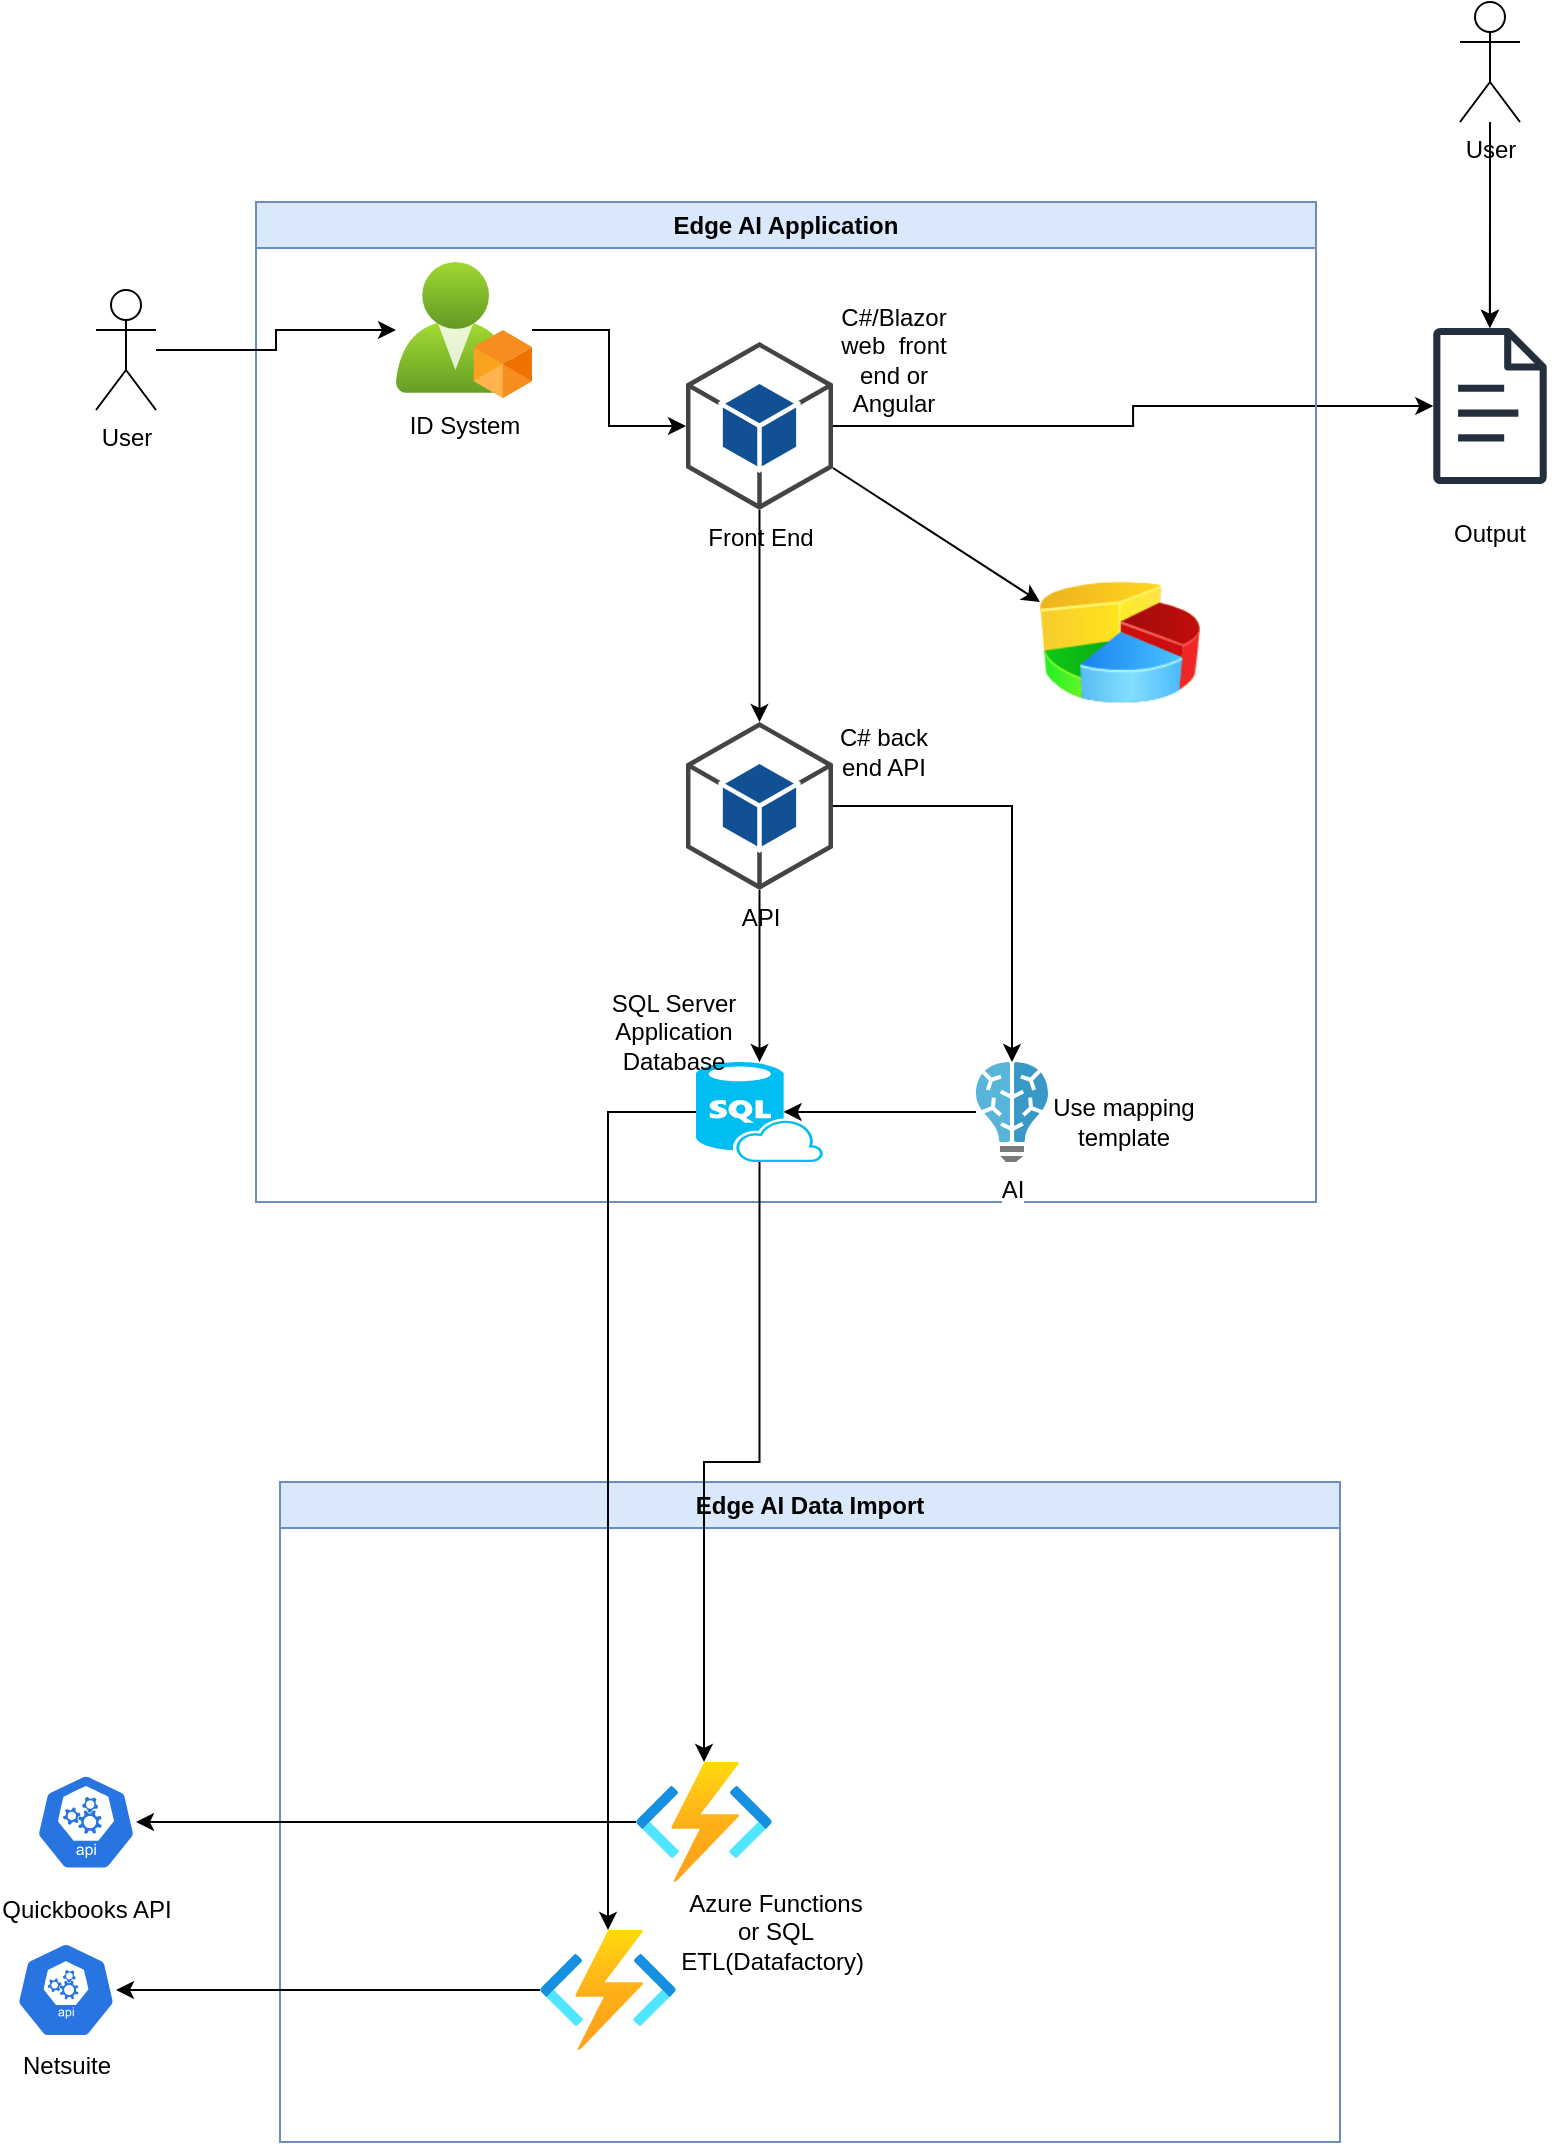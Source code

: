 <mxfile version="22.1.18" type="github">
  <diagram name="Page-1" id="aKkkLzMY0BgT35kmP0Dj">
    <mxGraphModel dx="1434" dy="760" grid="1" gridSize="10" guides="1" tooltips="1" connect="1" arrows="1" fold="1" page="1" pageScale="1" pageWidth="850" pageHeight="1100" math="0" shadow="0">
      <root>
        <mxCell id="0" />
        <mxCell id="1" parent="0" />
        <mxCell id="29shwmDahnXRfhhSZASJ-1" value="Edge AI Data Import" style="swimlane;whiteSpace=wrap;html=1;fillColor=#dae8fc;strokeColor=#6c8ebf;" parent="1" vertex="1">
          <mxGeometry x="162" y="810" width="530" height="330" as="geometry" />
        </mxCell>
        <mxCell id="JIblSGN78RsDUKeL3w1R-13" value="Azure Functions or SQL ETL(Datafactory)&amp;nbsp;" style="text;html=1;strokeColor=none;fillColor=none;align=center;verticalAlign=middle;whiteSpace=wrap;rounded=0;" parent="29shwmDahnXRfhhSZASJ-1" vertex="1">
          <mxGeometry x="218" y="210" width="60" height="30" as="geometry" />
        </mxCell>
        <mxCell id="v-T0KHPP-oXkvQVDS-ob-13" value="" style="image;aspect=fixed;html=1;points=[];align=center;fontSize=12;image=img/lib/azure2/compute/Function_Apps.svg;" parent="29shwmDahnXRfhhSZASJ-1" vertex="1">
          <mxGeometry x="178" y="140" width="68" height="60" as="geometry" />
        </mxCell>
        <mxCell id="v-T0KHPP-oXkvQVDS-ob-14" value="" style="image;aspect=fixed;html=1;points=[];align=center;fontSize=12;image=img/lib/azure2/compute/Function_Apps.svg;" parent="29shwmDahnXRfhhSZASJ-1" vertex="1">
          <mxGeometry x="130" y="224" width="68" height="60" as="geometry" />
        </mxCell>
        <mxCell id="29shwmDahnXRfhhSZASJ-6" value="Quickbooks API" style="sketch=0;html=1;dashed=0;whitespace=wrap;fillColor=#2875E2;strokeColor=#ffffff;points=[[0.005,0.63,0],[0.1,0.2,0],[0.9,0.2,0],[0.5,0,0],[0.995,0.63,0],[0.72,0.99,0],[0.5,1,0],[0.28,0.99,0]];verticalLabelPosition=bottom;align=center;verticalAlign=top;shape=mxgraph.kubernetes.icon;prIcon=api" parent="1" vertex="1">
          <mxGeometry x="40" y="950" width="50" height="60" as="geometry" />
        </mxCell>
        <mxCell id="29shwmDahnXRfhhSZASJ-13" value="" style="sketch=0;outlineConnect=0;fontColor=#232F3E;gradientColor=none;fillColor=#232F3D;strokeColor=none;dashed=0;verticalLabelPosition=bottom;verticalAlign=top;align=center;html=1;fontSize=12;fontStyle=0;aspect=fixed;pointerEvents=1;shape=mxgraph.aws4.document;" parent="1" vertex="1">
          <mxGeometry x="738.5" y="233" width="57" height="78" as="geometry" />
        </mxCell>
        <mxCell id="29shwmDahnXRfhhSZASJ-14" value="" style="edgeStyle=orthogonalEdgeStyle;rounded=0;orthogonalLoop=1;jettySize=auto;html=1;exitX=1;exitY=0.5;exitDx=0;exitDy=0;exitPerimeter=0;" parent="1" source="zwCh8djiiDDHsSN2Gcl9-10" target="29shwmDahnXRfhhSZASJ-13" edge="1">
          <mxGeometry relative="1" as="geometry">
            <mxPoint x="476.5" y="262" as="sourcePoint" />
          </mxGeometry>
        </mxCell>
        <mxCell id="29shwmDahnXRfhhSZASJ-16" value="" style="edgeStyle=orthogonalEdgeStyle;rounded=0;orthogonalLoop=1;jettySize=auto;html=1;" parent="1" source="29shwmDahnXRfhhSZASJ-15" target="29shwmDahnXRfhhSZASJ-13" edge="1">
          <mxGeometry relative="1" as="geometry" />
        </mxCell>
        <mxCell id="v-T0KHPP-oXkvQVDS-ob-9" value="" style="edgeStyle=orthogonalEdgeStyle;rounded=0;orthogonalLoop=1;jettySize=auto;html=1;" parent="1" source="29shwmDahnXRfhhSZASJ-15" target="29shwmDahnXRfhhSZASJ-13" edge="1">
          <mxGeometry relative="1" as="geometry" />
        </mxCell>
        <mxCell id="29shwmDahnXRfhhSZASJ-15" value="User" style="shape=umlActor;verticalLabelPosition=bottom;verticalAlign=top;html=1;outlineConnect=0;" parent="1" vertex="1">
          <mxGeometry x="752" y="70" width="30" height="60" as="geometry" />
        </mxCell>
        <mxCell id="29shwmDahnXRfhhSZASJ-17" value="Output" style="text;html=1;strokeColor=none;fillColor=none;align=center;verticalAlign=middle;whiteSpace=wrap;rounded=0;" parent="1" vertex="1">
          <mxGeometry x="737" y="321" width="60" height="30" as="geometry" />
        </mxCell>
        <mxCell id="zwCh8djiiDDHsSN2Gcl9-1" value="Edge AI Application" style="swimlane;whiteSpace=wrap;html=1;fillColor=#dae8fc;strokeColor=#6c8ebf;" parent="1" vertex="1">
          <mxGeometry x="150" y="170" width="530" height="500" as="geometry" />
        </mxCell>
        <mxCell id="JIblSGN78RsDUKeL3w1R-8" value="" style="edgeStyle=orthogonalEdgeStyle;rounded=0;orthogonalLoop=1;jettySize=auto;html=1;entryX=0.69;entryY=0.5;entryDx=0;entryDy=0;entryPerimeter=0;" parent="zwCh8djiiDDHsSN2Gcl9-1" source="zwCh8djiiDDHsSN2Gcl9-4" target="JIblSGN78RsDUKeL3w1R-1" edge="1">
          <mxGeometry relative="1" as="geometry" />
        </mxCell>
        <mxCell id="zwCh8djiiDDHsSN2Gcl9-4" value="AI" style="image;sketch=0;aspect=fixed;html=1;points=[];align=center;fontSize=12;image=img/lib/mscae/Batch_AI.svg;" parent="zwCh8djiiDDHsSN2Gcl9-1" vertex="1">
          <mxGeometry x="360" y="430" width="36" height="50" as="geometry" />
        </mxCell>
        <mxCell id="zwCh8djiiDDHsSN2Gcl9-10" value="Front End" style="outlineConnect=0;dashed=0;verticalLabelPosition=bottom;verticalAlign=top;align=center;html=1;shape=mxgraph.aws3.android;fillColor=#115193;gradientColor=none;" parent="zwCh8djiiDDHsSN2Gcl9-1" vertex="1">
          <mxGeometry x="215" y="70" width="73.5" height="84" as="geometry" />
        </mxCell>
        <mxCell id="JIblSGN78RsDUKeL3w1R-2" value="" style="edgeStyle=orthogonalEdgeStyle;rounded=0;orthogonalLoop=1;jettySize=auto;html=1;" parent="zwCh8djiiDDHsSN2Gcl9-1" source="zwCh8djiiDDHsSN2Gcl9-9" target="JIblSGN78RsDUKeL3w1R-1" edge="1">
          <mxGeometry relative="1" as="geometry" />
        </mxCell>
        <mxCell id="JIblSGN78RsDUKeL3w1R-3" value="" style="edgeStyle=orthogonalEdgeStyle;rounded=0;orthogonalLoop=1;jettySize=auto;html=1;" parent="zwCh8djiiDDHsSN2Gcl9-1" source="zwCh8djiiDDHsSN2Gcl9-9" target="zwCh8djiiDDHsSN2Gcl9-4" edge="1">
          <mxGeometry relative="1" as="geometry" />
        </mxCell>
        <mxCell id="zwCh8djiiDDHsSN2Gcl9-9" value="API" style="outlineConnect=0;dashed=0;verticalLabelPosition=bottom;verticalAlign=top;align=center;html=1;shape=mxgraph.aws3.android;fillColor=#115193;gradientColor=none;" parent="zwCh8djiiDDHsSN2Gcl9-1" vertex="1">
          <mxGeometry x="215" y="260" width="73.5" height="84" as="geometry" />
        </mxCell>
        <mxCell id="zwCh8djiiDDHsSN2Gcl9-11" value="" style="edgeStyle=orthogonalEdgeStyle;rounded=0;orthogonalLoop=1;jettySize=auto;html=1;" parent="zwCh8djiiDDHsSN2Gcl9-1" source="zwCh8djiiDDHsSN2Gcl9-10" target="zwCh8djiiDDHsSN2Gcl9-9" edge="1">
          <mxGeometry relative="1" as="geometry" />
        </mxCell>
        <mxCell id="v-T0KHPP-oXkvQVDS-ob-4" value="" style="edgeStyle=orthogonalEdgeStyle;rounded=0;orthogonalLoop=1;jettySize=auto;html=1;" parent="zwCh8djiiDDHsSN2Gcl9-1" source="v-T0KHPP-oXkvQVDS-ob-1" target="zwCh8djiiDDHsSN2Gcl9-10" edge="1">
          <mxGeometry relative="1" as="geometry" />
        </mxCell>
        <mxCell id="v-T0KHPP-oXkvQVDS-ob-1" value="ID System" style="image;aspect=fixed;html=1;points=[];align=center;fontSize=12;image=img/lib/azure2/identity/Custom_Azure_AD_Roles.svg;" parent="zwCh8djiiDDHsSN2Gcl9-1" vertex="1">
          <mxGeometry x="70" y="30" width="68" height="68" as="geometry" />
        </mxCell>
        <mxCell id="vixYoc_B4vl1dOdJvGuZ-2" value="Use mapping template" style="text;html=1;strokeColor=none;fillColor=none;align=center;verticalAlign=middle;whiteSpace=wrap;rounded=0;" parent="zwCh8djiiDDHsSN2Gcl9-1" vertex="1">
          <mxGeometry x="396" y="430" width="76" height="60" as="geometry" />
        </mxCell>
        <mxCell id="JIblSGN78RsDUKeL3w1R-1" value="" style="verticalLabelPosition=bottom;html=1;verticalAlign=top;align=center;strokeColor=none;fillColor=#00BEF2;shape=mxgraph.azure.sql_database_sql_azure;" parent="zwCh8djiiDDHsSN2Gcl9-1" vertex="1">
          <mxGeometry x="220" y="430" width="63.5" height="50" as="geometry" />
        </mxCell>
        <mxCell id="JIblSGN78RsDUKeL3w1R-14" value="C#/Blazor web&amp;nbsp; front end or Angular" style="text;html=1;strokeColor=none;fillColor=none;align=center;verticalAlign=middle;whiteSpace=wrap;rounded=0;" parent="zwCh8djiiDDHsSN2Gcl9-1" vertex="1">
          <mxGeometry x="289" y="64" width="60" height="30" as="geometry" />
        </mxCell>
        <mxCell id="JIblSGN78RsDUKeL3w1R-18" value="C# back end API" style="text;html=1;strokeColor=none;fillColor=none;align=center;verticalAlign=middle;whiteSpace=wrap;rounded=0;" parent="zwCh8djiiDDHsSN2Gcl9-1" vertex="1">
          <mxGeometry x="284" y="260" width="60" height="30" as="geometry" />
        </mxCell>
        <mxCell id="JIblSGN78RsDUKeL3w1R-17" value="SQL Server Application Database" style="text;html=1;strokeColor=none;fillColor=none;align=center;verticalAlign=middle;whiteSpace=wrap;rounded=0;" parent="zwCh8djiiDDHsSN2Gcl9-1" vertex="1">
          <mxGeometry x="170" y="400" width="78" height="30" as="geometry" />
        </mxCell>
        <mxCell id="oGEQbCLxaFjtjFKtjBMN-14" value="" style="image;html=1;image=img/lib/clip_art/finance/Pie_Chart_128x128.png" vertex="1" parent="zwCh8djiiDDHsSN2Gcl9-1">
          <mxGeometry x="392" y="180" width="80" height="80" as="geometry" />
        </mxCell>
        <mxCell id="oGEQbCLxaFjtjFKtjBMN-15" value="" style="endArrow=classic;html=1;rounded=0;exitX=1;exitY=0.75;exitDx=0;exitDy=0;exitPerimeter=0;entryX=0;entryY=0.25;entryDx=0;entryDy=0;" edge="1" parent="zwCh8djiiDDHsSN2Gcl9-1" source="zwCh8djiiDDHsSN2Gcl9-10" target="oGEQbCLxaFjtjFKtjBMN-14">
          <mxGeometry width="50" height="50" relative="1" as="geometry">
            <mxPoint x="250" y="250" as="sourcePoint" />
            <mxPoint x="300" y="200" as="targetPoint" />
          </mxGeometry>
        </mxCell>
        <mxCell id="v-T0KHPP-oXkvQVDS-ob-3" value="" style="edgeStyle=orthogonalEdgeStyle;rounded=0;orthogonalLoop=1;jettySize=auto;html=1;" parent="1" source="v-T0KHPP-oXkvQVDS-ob-2" target="v-T0KHPP-oXkvQVDS-ob-1" edge="1">
          <mxGeometry relative="1" as="geometry" />
        </mxCell>
        <mxCell id="v-T0KHPP-oXkvQVDS-ob-2" value="User" style="shape=umlActor;verticalLabelPosition=bottom;verticalAlign=top;html=1;outlineConnect=0;" parent="1" vertex="1">
          <mxGeometry x="70" y="214" width="30" height="60" as="geometry" />
        </mxCell>
        <mxCell id="v-T0KHPP-oXkvQVDS-ob-10" value="Netsuite" style="sketch=0;html=1;dashed=0;whitespace=wrap;fillColor=#2875E2;strokeColor=#ffffff;points=[[0.005,0.63,0],[0.1,0.2,0],[0.9,0.2,0],[0.5,0,0],[0.995,0.63,0],[0.72,0.99,0],[0.5,1,0],[0.28,0.99,0]];verticalLabelPosition=bottom;align=center;verticalAlign=top;shape=mxgraph.kubernetes.icon;prIcon=api" parent="1" vertex="1">
          <mxGeometry x="30" y="1040" width="50" height="48" as="geometry" />
        </mxCell>
        <mxCell id="v-T0KHPP-oXkvQVDS-ob-16" value="" style="edgeStyle=orthogonalEdgeStyle;rounded=0;orthogonalLoop=1;jettySize=auto;html=1;" parent="1" source="v-T0KHPP-oXkvQVDS-ob-13" target="29shwmDahnXRfhhSZASJ-6" edge="1">
          <mxGeometry relative="1" as="geometry" />
        </mxCell>
        <mxCell id="v-T0KHPP-oXkvQVDS-ob-17" value="" style="edgeStyle=orthogonalEdgeStyle;rounded=0;orthogonalLoop=1;jettySize=auto;html=1;" parent="1" source="v-T0KHPP-oXkvQVDS-ob-14" target="v-T0KHPP-oXkvQVDS-ob-10" edge="1">
          <mxGeometry relative="1" as="geometry" />
        </mxCell>
        <mxCell id="oGEQbCLxaFjtjFKtjBMN-6" value="" style="edgeStyle=orthogonalEdgeStyle;rounded=0;orthogonalLoop=1;jettySize=auto;html=1;" edge="1" parent="1" source="JIblSGN78RsDUKeL3w1R-1" target="v-T0KHPP-oXkvQVDS-ob-13">
          <mxGeometry relative="1" as="geometry" />
        </mxCell>
        <mxCell id="oGEQbCLxaFjtjFKtjBMN-7" value="" style="edgeStyle=orthogonalEdgeStyle;rounded=0;orthogonalLoop=1;jettySize=auto;html=1;" edge="1" parent="1" source="JIblSGN78RsDUKeL3w1R-1" target="v-T0KHPP-oXkvQVDS-ob-14">
          <mxGeometry relative="1" as="geometry" />
        </mxCell>
      </root>
    </mxGraphModel>
  </diagram>
</mxfile>
